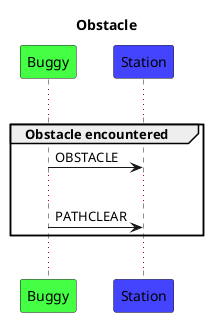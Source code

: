 @startuml
title Obstacle
participant Buggy as b #4f4
participant Station as s #44f
...
group Obstacle encountered
    b->s: OBSTACLE
    ...
    b->s: PATHCLEAR
end
...
@enduml